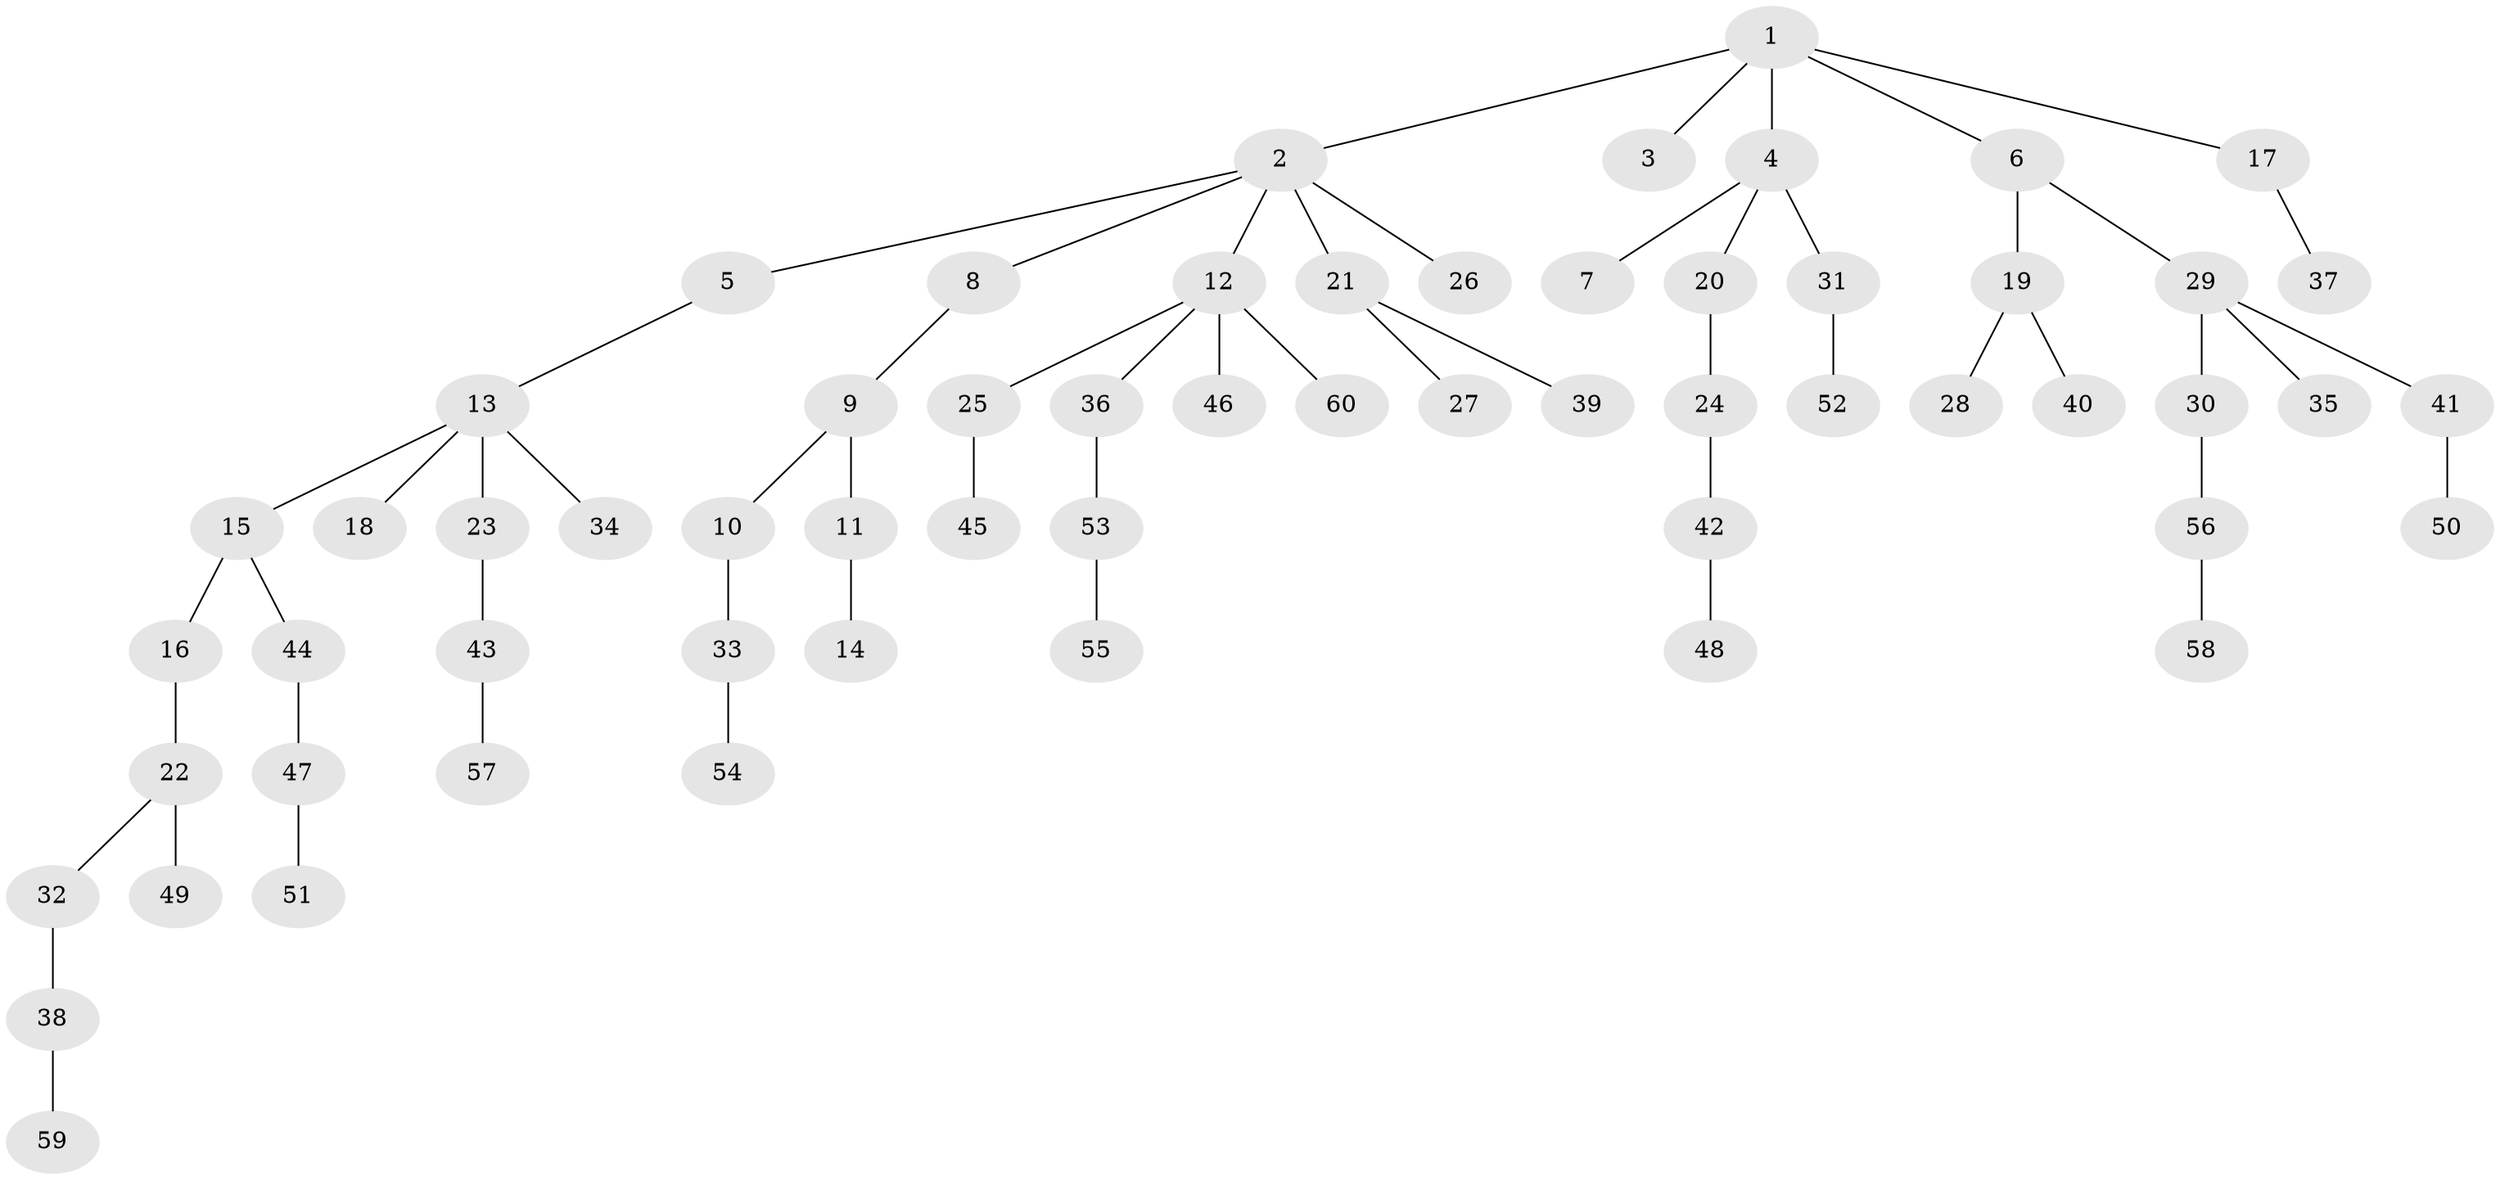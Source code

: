 // coarse degree distribution, {4: 0.08108108108108109, 3: 0.13513513513513514, 2: 0.32432432432432434, 1: 0.43243243243243246, 5: 0.02702702702702703}
// Generated by graph-tools (version 1.1) at 2025/37/03/04/25 23:37:21]
// undirected, 60 vertices, 59 edges
graph export_dot {
  node [color=gray90,style=filled];
  1;
  2;
  3;
  4;
  5;
  6;
  7;
  8;
  9;
  10;
  11;
  12;
  13;
  14;
  15;
  16;
  17;
  18;
  19;
  20;
  21;
  22;
  23;
  24;
  25;
  26;
  27;
  28;
  29;
  30;
  31;
  32;
  33;
  34;
  35;
  36;
  37;
  38;
  39;
  40;
  41;
  42;
  43;
  44;
  45;
  46;
  47;
  48;
  49;
  50;
  51;
  52;
  53;
  54;
  55;
  56;
  57;
  58;
  59;
  60;
  1 -- 2;
  1 -- 3;
  1 -- 4;
  1 -- 6;
  1 -- 17;
  2 -- 5;
  2 -- 8;
  2 -- 12;
  2 -- 21;
  2 -- 26;
  4 -- 7;
  4 -- 20;
  4 -- 31;
  5 -- 13;
  6 -- 19;
  6 -- 29;
  8 -- 9;
  9 -- 10;
  9 -- 11;
  10 -- 33;
  11 -- 14;
  12 -- 25;
  12 -- 36;
  12 -- 46;
  12 -- 60;
  13 -- 15;
  13 -- 18;
  13 -- 23;
  13 -- 34;
  15 -- 16;
  15 -- 44;
  16 -- 22;
  17 -- 37;
  19 -- 28;
  19 -- 40;
  20 -- 24;
  21 -- 27;
  21 -- 39;
  22 -- 32;
  22 -- 49;
  23 -- 43;
  24 -- 42;
  25 -- 45;
  29 -- 30;
  29 -- 35;
  29 -- 41;
  30 -- 56;
  31 -- 52;
  32 -- 38;
  33 -- 54;
  36 -- 53;
  38 -- 59;
  41 -- 50;
  42 -- 48;
  43 -- 57;
  44 -- 47;
  47 -- 51;
  53 -- 55;
  56 -- 58;
}
